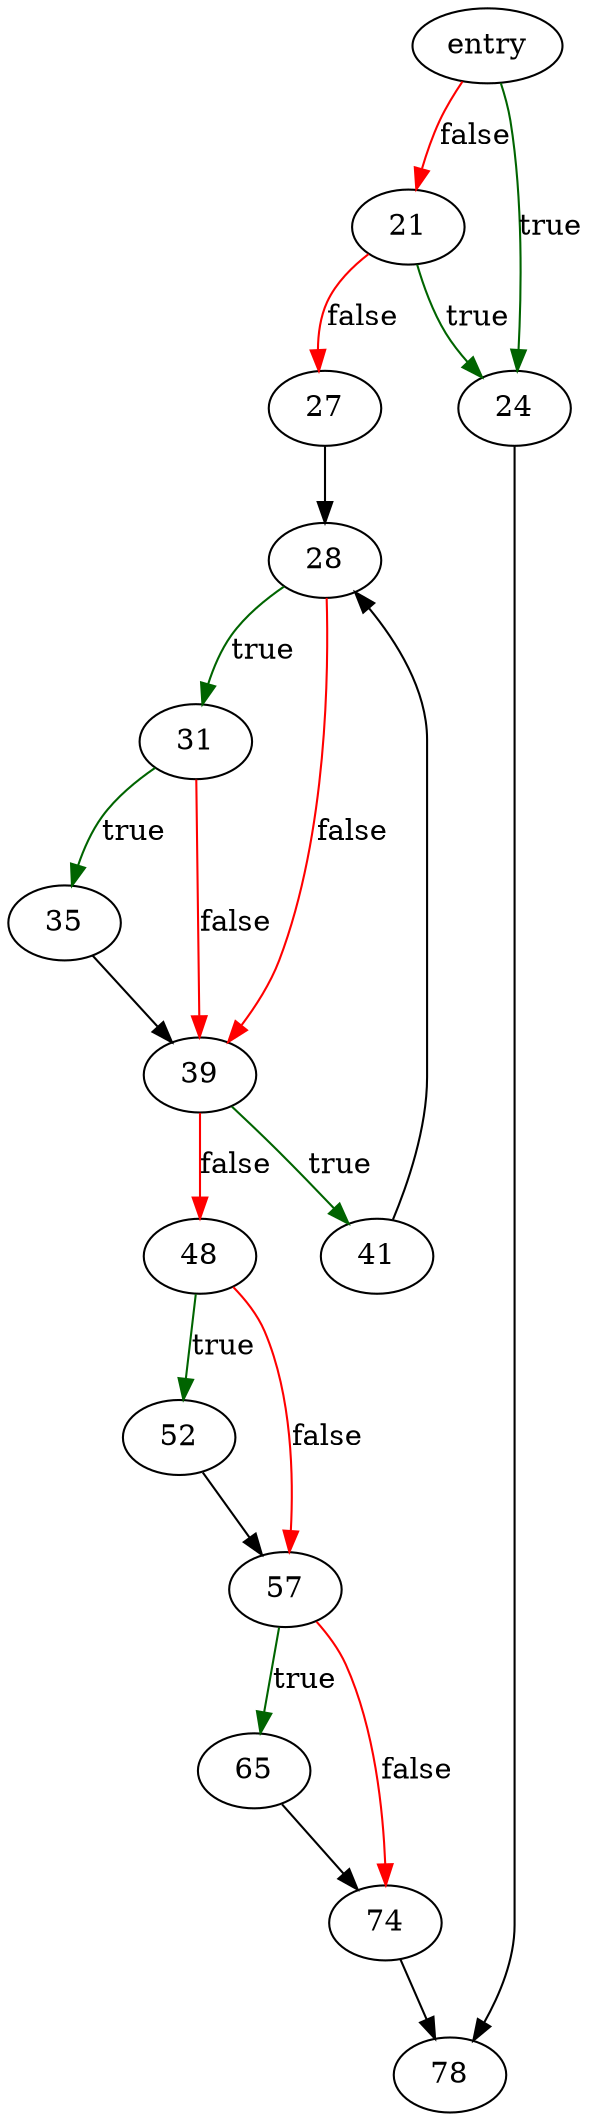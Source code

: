 digraph "ascii_read_one_field" {
	// Node definitions.
	1 [label=entry];
	21;
	24;
	27;
	28;
	31;
	35;
	39;
	41;
	48;
	52;
	57;
	65;
	74;
	78;

	// Edge definitions.
	1 -> 21 [
		color=red
		label=false
	];
	1 -> 24 [
		color=darkgreen
		label=true
	];
	21 -> 24 [
		color=darkgreen
		label=true
	];
	21 -> 27 [
		color=red
		label=false
	];
	24 -> 78;
	27 -> 28;
	28 -> 31 [
		color=darkgreen
		label=true
	];
	28 -> 39 [
		color=red
		label=false
	];
	31 -> 35 [
		color=darkgreen
		label=true
	];
	31 -> 39 [
		color=red
		label=false
	];
	35 -> 39;
	39 -> 41 [
		color=darkgreen
		label=true
	];
	39 -> 48 [
		color=red
		label=false
	];
	41 -> 28;
	48 -> 52 [
		color=darkgreen
		label=true
	];
	48 -> 57 [
		color=red
		label=false
	];
	52 -> 57;
	57 -> 65 [
		color=darkgreen
		label=true
	];
	57 -> 74 [
		color=red
		label=false
	];
	65 -> 74;
	74 -> 78;
}
